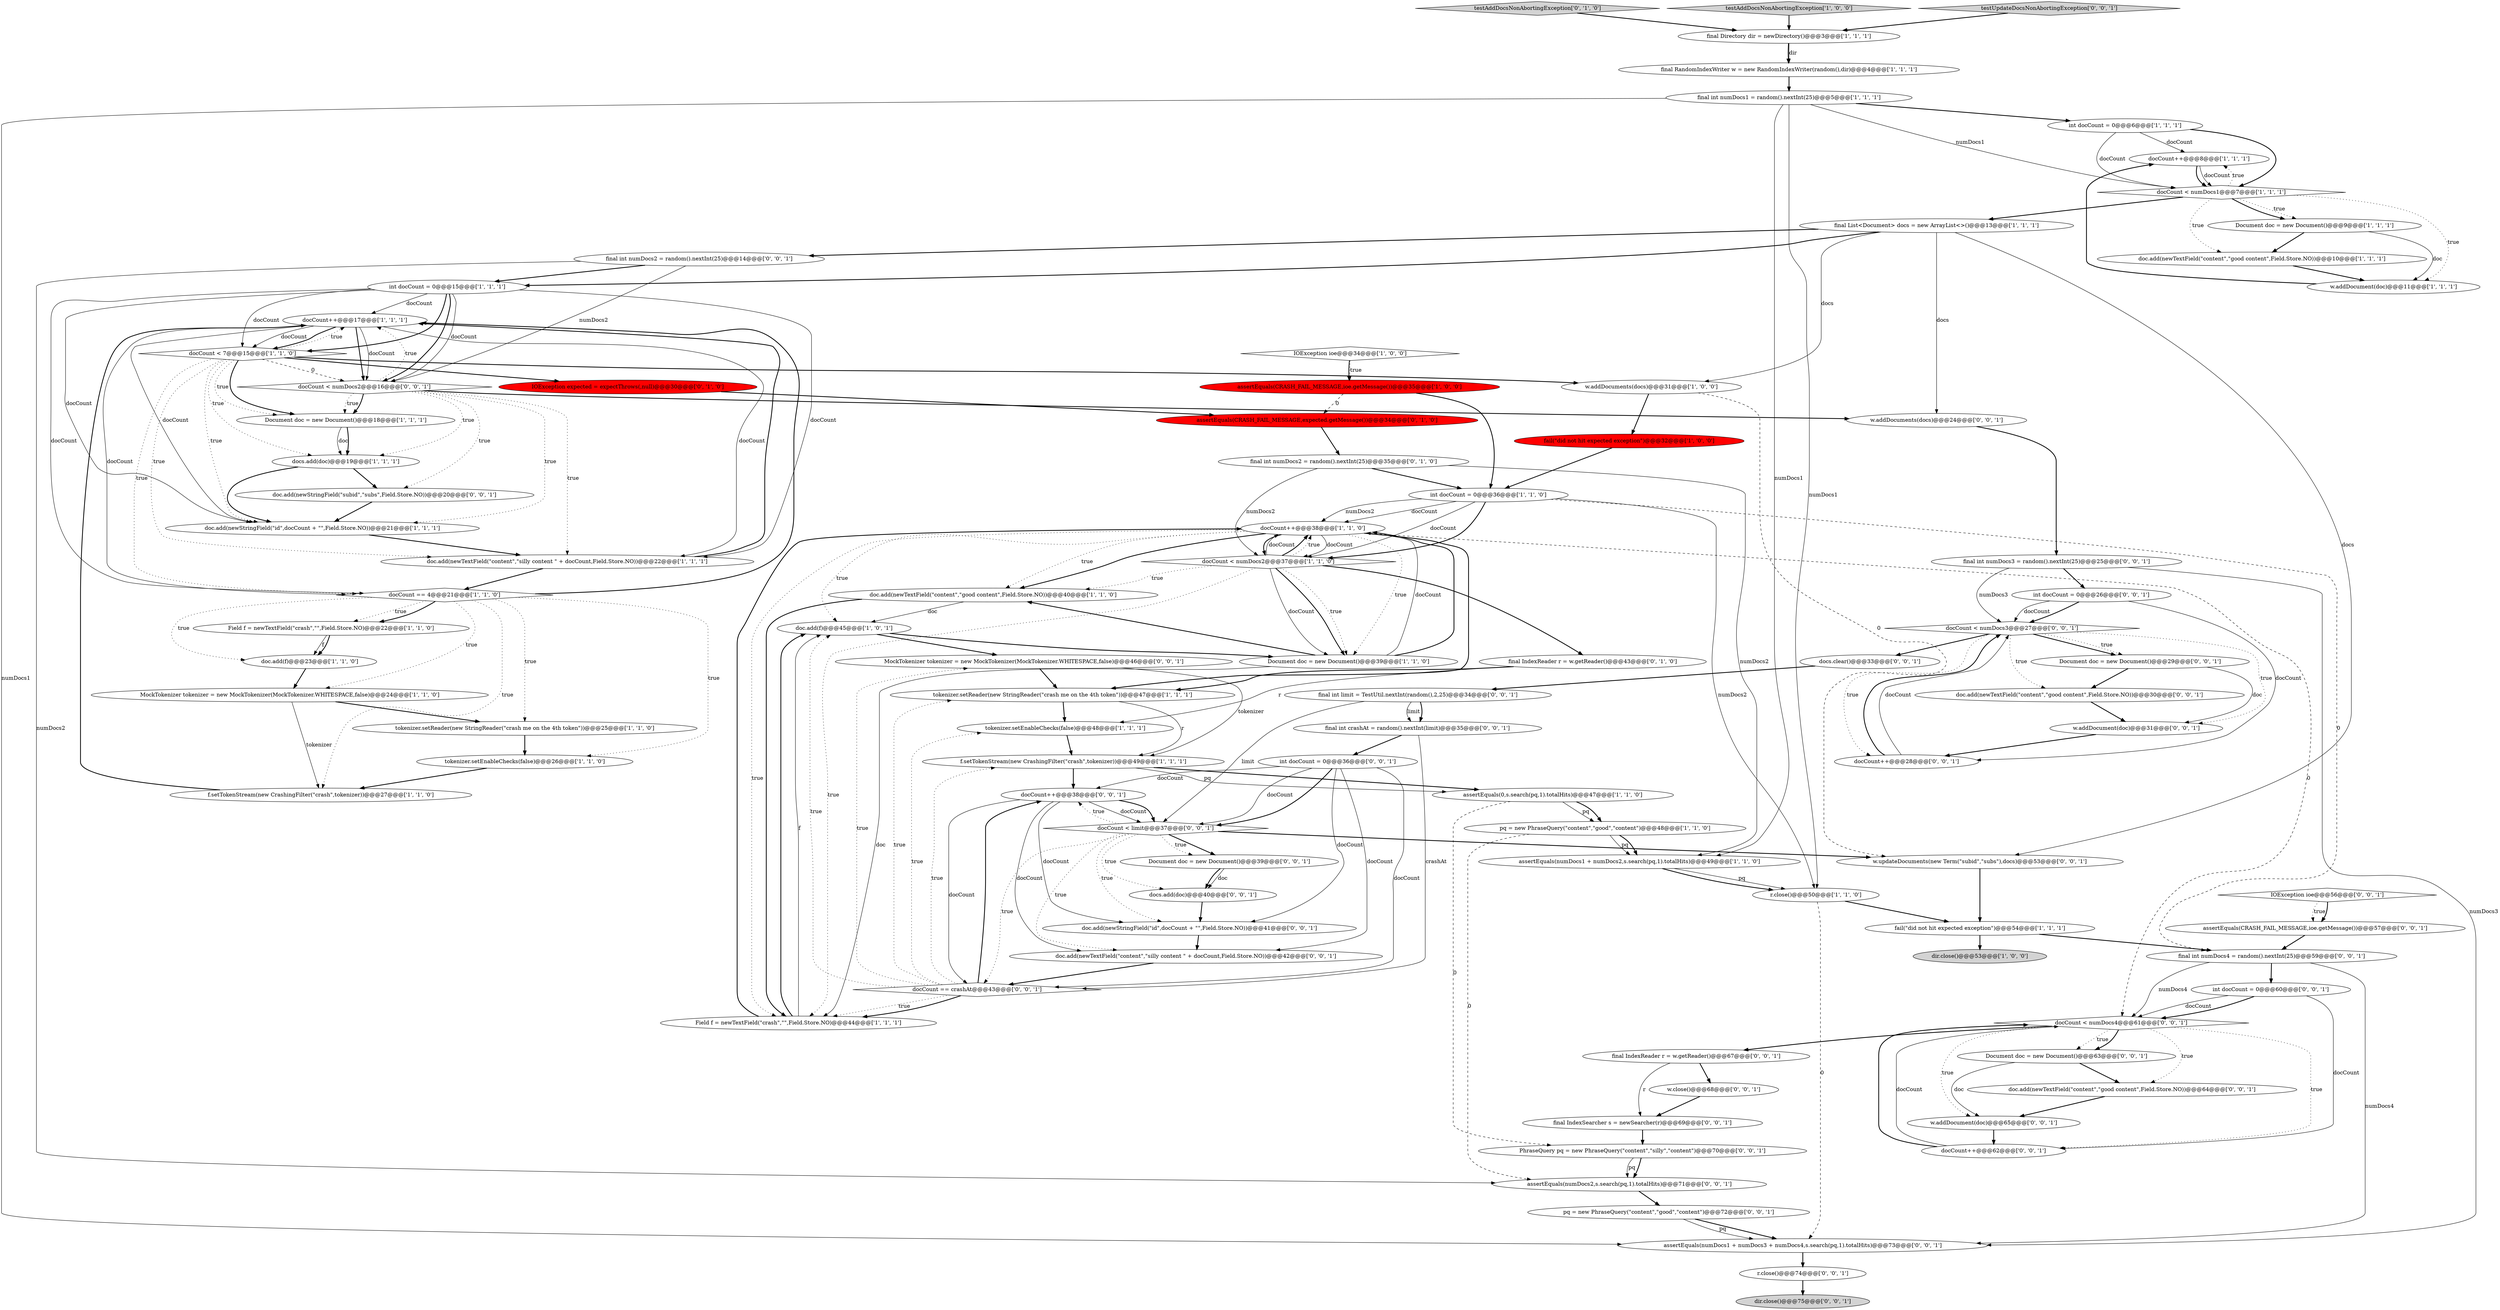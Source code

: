 digraph {
40 [style = filled, label = "final RandomIndexWriter w = new RandomIndexWriter(random(),dir)@@@4@@@['1', '1', '1']", fillcolor = white, shape = ellipse image = "AAA0AAABBB1BBB"];
63 [style = filled, label = "assertEquals(numDocs1 + numDocs3 + numDocs4,s.search(pq,1).totalHits)@@@73@@@['0', '0', '1']", fillcolor = white, shape = ellipse image = "AAA0AAABBB3BBB"];
72 [style = filled, label = "docCount++@@@62@@@['0', '0', '1']", fillcolor = white, shape = ellipse image = "AAA0AAABBB3BBB"];
3 [style = filled, label = "Field f = newTextField(\"crash\",\"\",Field.Store.NO)@@@22@@@['1', '1', '0']", fillcolor = white, shape = ellipse image = "AAA0AAABBB1BBB"];
39 [style = filled, label = "pq = new PhraseQuery(\"content\",\"good\",\"content\")@@@48@@@['1', '1', '0']", fillcolor = white, shape = ellipse image = "AAA0AAABBB1BBB"];
13 [style = filled, label = "MockTokenizer tokenizer = new MockTokenizer(MockTokenizer.WHITESPACE,false)@@@24@@@['1', '1', '0']", fillcolor = white, shape = ellipse image = "AAA0AAABBB1BBB"];
4 [style = filled, label = "int docCount = 0@@@36@@@['1', '1', '0']", fillcolor = white, shape = ellipse image = "AAA0AAABBB1BBB"];
46 [style = filled, label = "final IndexReader r = w.getReader()@@@43@@@['0', '1', '0']", fillcolor = white, shape = ellipse image = "AAA0AAABBB2BBB"];
27 [style = filled, label = "dir.close()@@@53@@@['1', '0', '0']", fillcolor = lightgray, shape = ellipse image = "AAA0AAABBB1BBB"];
47 [style = filled, label = "final int numDocs2 = random().nextInt(25)@@@35@@@['0', '1', '0']", fillcolor = white, shape = ellipse image = "AAA0AAABBB2BBB"];
26 [style = filled, label = "doc.add(newTextField(\"content\",\"good content\",Field.Store.NO))@@@40@@@['1', '1', '0']", fillcolor = white, shape = ellipse image = "AAA0AAABBB1BBB"];
64 [style = filled, label = "final int numDocs3 = random().nextInt(25)@@@25@@@['0', '0', '1']", fillcolor = white, shape = ellipse image = "AAA0AAABBB3BBB"];
84 [style = filled, label = "pq = new PhraseQuery(\"content\",\"good\",\"content\")@@@72@@@['0', '0', '1']", fillcolor = white, shape = ellipse image = "AAA0AAABBB3BBB"];
33 [style = filled, label = "tokenizer.setEnableChecks(false)@@@26@@@['1', '1', '0']", fillcolor = white, shape = ellipse image = "AAA0AAABBB1BBB"];
11 [style = filled, label = "assertEquals(0,s.search(pq,1).totalHits)@@@47@@@['1', '1', '0']", fillcolor = white, shape = ellipse image = "AAA0AAABBB1BBB"];
17 [style = filled, label = "int docCount = 0@@@6@@@['1', '1', '1']", fillcolor = white, shape = ellipse image = "AAA0AAABBB1BBB"];
56 [style = filled, label = "Document doc = new Document()@@@39@@@['0', '0', '1']", fillcolor = white, shape = ellipse image = "AAA0AAABBB3BBB"];
31 [style = filled, label = "docCount++@@@17@@@['1', '1', '1']", fillcolor = white, shape = ellipse image = "AAA0AAABBB1BBB"];
83 [style = filled, label = "final int numDocs4 = random().nextInt(25)@@@59@@@['0', '0', '1']", fillcolor = white, shape = ellipse image = "AAA0AAABBB3BBB"];
45 [style = filled, label = "testAddDocsNonAbortingException['0', '1', '0']", fillcolor = lightgray, shape = diamond image = "AAA0AAABBB2BBB"];
65 [style = filled, label = "final int limit = TestUtil.nextInt(random(),2,25)@@@34@@@['0', '0', '1']", fillcolor = white, shape = ellipse image = "AAA0AAABBB3BBB"];
91 [style = filled, label = "docCount < numDocs2@@@16@@@['0', '0', '1']", fillcolor = white, shape = diamond image = "AAA0AAABBB3BBB"];
76 [style = filled, label = "doc.add(newTextField(\"content\",\"good content\",Field.Store.NO))@@@64@@@['0', '0', '1']", fillcolor = white, shape = ellipse image = "AAA0AAABBB3BBB"];
28 [style = filled, label = "assertEquals(CRASH_FAIL_MESSAGE,ioe.getMessage())@@@35@@@['1', '0', '0']", fillcolor = red, shape = ellipse image = "AAA1AAABBB1BBB"];
38 [style = filled, label = "w.addDocument(doc)@@@11@@@['1', '1', '1']", fillcolor = white, shape = ellipse image = "AAA0AAABBB1BBB"];
16 [style = filled, label = "doc.add(newTextField(\"content\",\"good content\",Field.Store.NO))@@@10@@@['1', '1', '1']", fillcolor = white, shape = ellipse image = "AAA0AAABBB1BBB"];
23 [style = filled, label = "Document doc = new Document()@@@9@@@['1', '1', '1']", fillcolor = white, shape = ellipse image = "AAA0AAABBB1BBB"];
51 [style = filled, label = "assertEquals(numDocs2,s.search(pq,1).totalHits)@@@71@@@['0', '0', '1']", fillcolor = white, shape = ellipse image = "AAA0AAABBB3BBB"];
5 [style = filled, label = "IOException ioe@@@34@@@['1', '0', '0']", fillcolor = white, shape = diamond image = "AAA0AAABBB1BBB"];
37 [style = filled, label = "docCount++@@@8@@@['1', '1', '1']", fillcolor = white, shape = ellipse image = "AAA0AAABBB1BBB"];
71 [style = filled, label = "doc.add(newStringField(\"subid\",\"subs\",Field.Store.NO))@@@20@@@['0', '0', '1']", fillcolor = white, shape = ellipse image = "AAA0AAABBB3BBB"];
9 [style = filled, label = "final int numDocs1 = random().nextInt(25)@@@5@@@['1', '1', '1']", fillcolor = white, shape = ellipse image = "AAA0AAABBB1BBB"];
10 [style = filled, label = "doc.add(newStringField(\"id\",docCount + \"\",Field.Store.NO))@@@21@@@['1', '1', '1']", fillcolor = white, shape = ellipse image = "AAA0AAABBB1BBB"];
7 [style = filled, label = "doc.add(f)@@@45@@@['1', '0', '1']", fillcolor = white, shape = ellipse image = "AAA0AAABBB1BBB"];
50 [style = filled, label = "doc.add(newTextField(\"content\",\"silly content \" + docCount,Field.Store.NO))@@@42@@@['0', '0', '1']", fillcolor = white, shape = ellipse image = "AAA0AAABBB3BBB"];
43 [style = filled, label = "final Directory dir = newDirectory()@@@3@@@['1', '1', '1']", fillcolor = white, shape = ellipse image = "AAA0AAABBB1BBB"];
92 [style = filled, label = "Document doc = new Document()@@@63@@@['0', '0', '1']", fillcolor = white, shape = ellipse image = "AAA0AAABBB3BBB"];
57 [style = filled, label = "docCount < numDocs4@@@61@@@['0', '0', '1']", fillcolor = white, shape = diamond image = "AAA0AAABBB3BBB"];
60 [style = filled, label = "int docCount = 0@@@26@@@['0', '0', '1']", fillcolor = white, shape = ellipse image = "AAA0AAABBB3BBB"];
18 [style = filled, label = "Document doc = new Document()@@@18@@@['1', '1', '1']", fillcolor = white, shape = ellipse image = "AAA0AAABBB1BBB"];
19 [style = filled, label = "tokenizer.setReader(new StringReader(\"crash me on the 4th token\"))@@@47@@@['1', '1', '1']", fillcolor = white, shape = ellipse image = "AAA0AAABBB1BBB"];
55 [style = filled, label = "dir.close()@@@75@@@['0', '0', '1']", fillcolor = lightgray, shape = ellipse image = "AAA0AAABBB3BBB"];
44 [style = filled, label = "tokenizer.setEnableChecks(false)@@@48@@@['1', '1', '1']", fillcolor = white, shape = ellipse image = "AAA0AAABBB1BBB"];
2 [style = filled, label = "docs.add(doc)@@@19@@@['1', '1', '1']", fillcolor = white, shape = ellipse image = "AAA0AAABBB1BBB"];
42 [style = filled, label = "doc.add(f)@@@23@@@['1', '1', '0']", fillcolor = white, shape = ellipse image = "AAA0AAABBB1BBB"];
59 [style = filled, label = "final IndexSearcher s = newSearcher(r)@@@69@@@['0', '0', '1']", fillcolor = white, shape = ellipse image = "AAA0AAABBB3BBB"];
69 [style = filled, label = "docCount == crashAt@@@43@@@['0', '0', '1']", fillcolor = white, shape = diamond image = "AAA0AAABBB3BBB"];
6 [style = filled, label = "docCount++@@@38@@@['1', '1', '0']", fillcolor = white, shape = ellipse image = "AAA0AAABBB1BBB"];
30 [style = filled, label = "docCount < numDocs1@@@7@@@['1', '1', '1']", fillcolor = white, shape = diamond image = "AAA0AAABBB1BBB"];
14 [style = filled, label = "tokenizer.setReader(new StringReader(\"crash me on the 4th token\"))@@@25@@@['1', '1', '0']", fillcolor = white, shape = ellipse image = "AAA0AAABBB1BBB"];
20 [style = filled, label = "w.addDocuments(docs)@@@31@@@['1', '0', '0']", fillcolor = white, shape = ellipse image = "AAA0AAABBB1BBB"];
73 [style = filled, label = "docs.add(doc)@@@40@@@['0', '0', '1']", fillcolor = white, shape = ellipse image = "AAA0AAABBB3BBB"];
1 [style = filled, label = "assertEquals(numDocs1 + numDocs2,s.search(pq,1).totalHits)@@@49@@@['1', '1', '0']", fillcolor = white, shape = ellipse image = "AAA0AAABBB1BBB"];
66 [style = filled, label = "w.addDocument(doc)@@@65@@@['0', '0', '1']", fillcolor = white, shape = ellipse image = "AAA0AAABBB3BBB"];
90 [style = filled, label = "w.updateDocuments(new Term(\"subid\",\"subs\"),docs)@@@53@@@['0', '0', '1']", fillcolor = white, shape = ellipse image = "AAA0AAABBB3BBB"];
81 [style = filled, label = "r.close()@@@74@@@['0', '0', '1']", fillcolor = white, shape = ellipse image = "AAA0AAABBB3BBB"];
88 [style = filled, label = "w.addDocuments(docs)@@@24@@@['0', '0', '1']", fillcolor = white, shape = ellipse image = "AAA0AAABBB3BBB"];
12 [style = filled, label = "f.setTokenStream(new CrashingFilter(\"crash\",tokenizer))@@@27@@@['1', '1', '0']", fillcolor = white, shape = ellipse image = "AAA0AAABBB1BBB"];
41 [style = filled, label = "int docCount = 0@@@15@@@['1', '1', '1']", fillcolor = white, shape = ellipse image = "AAA0AAABBB1BBB"];
54 [style = filled, label = "assertEquals(CRASH_FAIL_MESSAGE,ioe.getMessage())@@@57@@@['0', '0', '1']", fillcolor = white, shape = ellipse image = "AAA0AAABBB3BBB"];
85 [style = filled, label = "doc.add(newStringField(\"id\",docCount + \"\",Field.Store.NO))@@@41@@@['0', '0', '1']", fillcolor = white, shape = ellipse image = "AAA0AAABBB3BBB"];
61 [style = filled, label = "w.addDocument(doc)@@@31@@@['0', '0', '1']", fillcolor = white, shape = ellipse image = "AAA0AAABBB3BBB"];
24 [style = filled, label = "fail(\"did not hit expected exception\")@@@54@@@['1', '1', '1']", fillcolor = white, shape = ellipse image = "AAA0AAABBB1BBB"];
86 [style = filled, label = "Document doc = new Document()@@@29@@@['0', '0', '1']", fillcolor = white, shape = ellipse image = "AAA0AAABBB3BBB"];
29 [style = filled, label = "r.close()@@@50@@@['1', '1', '0']", fillcolor = white, shape = ellipse image = "AAA0AAABBB1BBB"];
15 [style = filled, label = "testAddDocsNonAbortingException['1', '0', '0']", fillcolor = lightgray, shape = diamond image = "AAA0AAABBB1BBB"];
35 [style = filled, label = "Field f = newTextField(\"crash\",\"\",Field.Store.NO)@@@44@@@['1', '1', '1']", fillcolor = white, shape = ellipse image = "AAA0AAABBB1BBB"];
87 [style = filled, label = "final IndexReader r = w.getReader()@@@67@@@['0', '0', '1']", fillcolor = white, shape = ellipse image = "AAA0AAABBB3BBB"];
53 [style = filled, label = "final int crashAt = random().nextInt(limit)@@@35@@@['0', '0', '1']", fillcolor = white, shape = ellipse image = "AAA0AAABBB3BBB"];
22 [style = filled, label = "fail(\"did not hit expected exception\")@@@32@@@['1', '0', '0']", fillcolor = red, shape = ellipse image = "AAA1AAABBB1BBB"];
75 [style = filled, label = "testUpdateDocsNonAbortingException['0', '0', '1']", fillcolor = lightgray, shape = diamond image = "AAA0AAABBB3BBB"];
70 [style = filled, label = "PhraseQuery pq = new PhraseQuery(\"content\",\"silly\",\"content\")@@@70@@@['0', '0', '1']", fillcolor = white, shape = ellipse image = "AAA0AAABBB3BBB"];
32 [style = filled, label = "docCount == 4@@@21@@@['1', '1', '0']", fillcolor = white, shape = diamond image = "AAA0AAABBB1BBB"];
80 [style = filled, label = "int docCount = 0@@@36@@@['0', '0', '1']", fillcolor = white, shape = ellipse image = "AAA0AAABBB3BBB"];
0 [style = filled, label = "doc.add(newTextField(\"content\",\"silly content \" + docCount,Field.Store.NO))@@@22@@@['1', '1', '1']", fillcolor = white, shape = ellipse image = "AAA0AAABBB1BBB"];
77 [style = filled, label = "w.close()@@@68@@@['0', '0', '1']", fillcolor = white, shape = ellipse image = "AAA0AAABBB3BBB"];
21 [style = filled, label = "Document doc = new Document()@@@39@@@['1', '1', '0']", fillcolor = white, shape = ellipse image = "AAA0AAABBB1BBB"];
52 [style = filled, label = "MockTokenizer tokenizer = new MockTokenizer(MockTokenizer.WHITESPACE,false)@@@46@@@['0', '0', '1']", fillcolor = white, shape = ellipse image = "AAA0AAABBB3BBB"];
68 [style = filled, label = "doc.add(newTextField(\"content\",\"good content\",Field.Store.NO))@@@30@@@['0', '0', '1']", fillcolor = white, shape = ellipse image = "AAA0AAABBB3BBB"];
78 [style = filled, label = "docCount < numDocs3@@@27@@@['0', '0', '1']", fillcolor = white, shape = diamond image = "AAA0AAABBB3BBB"];
34 [style = filled, label = "docCount < numDocs2@@@37@@@['1', '1', '0']", fillcolor = white, shape = diamond image = "AAA0AAABBB1BBB"];
49 [style = filled, label = "assertEquals(CRASH_FAIL_MESSAGE,expected.getMessage())@@@34@@@['0', '1', '0']", fillcolor = red, shape = ellipse image = "AAA1AAABBB2BBB"];
62 [style = filled, label = "docCount++@@@38@@@['0', '0', '1']", fillcolor = white, shape = ellipse image = "AAA0AAABBB3BBB"];
48 [style = filled, label = "IOException expected = expectThrows(,null)@@@30@@@['0', '1', '0']", fillcolor = red, shape = ellipse image = "AAA1AAABBB2BBB"];
82 [style = filled, label = "int docCount = 0@@@60@@@['0', '0', '1']", fillcolor = white, shape = ellipse image = "AAA0AAABBB3BBB"];
79 [style = filled, label = "docCount < limit@@@37@@@['0', '0', '1']", fillcolor = white, shape = diamond image = "AAA0AAABBB3BBB"];
89 [style = filled, label = "IOException ioe@@@56@@@['0', '0', '1']", fillcolor = white, shape = diamond image = "AAA0AAABBB3BBB"];
25 [style = filled, label = "f.setTokenStream(new CrashingFilter(\"crash\",tokenizer))@@@49@@@['1', '1', '1']", fillcolor = white, shape = ellipse image = "AAA0AAABBB1BBB"];
36 [style = filled, label = "final List<Document> docs = new ArrayList<>()@@@13@@@['1', '1', '1']", fillcolor = white, shape = ellipse image = "AAA0AAABBB1BBB"];
8 [style = filled, label = "docCount < 7@@@15@@@['1', '1', '0']", fillcolor = white, shape = diamond image = "AAA0AAABBB1BBB"];
67 [style = filled, label = "docs.clear()@@@33@@@['0', '0', '1']", fillcolor = white, shape = ellipse image = "AAA0AAABBB3BBB"];
74 [style = filled, label = "docCount++@@@28@@@['0', '0', '1']", fillcolor = white, shape = ellipse image = "AAA0AAABBB3BBB"];
58 [style = filled, label = "final int numDocs2 = random().nextInt(25)@@@14@@@['0', '0', '1']", fillcolor = white, shape = ellipse image = "AAA0AAABBB3BBB"];
34->46 [style = bold, label=""];
1->29 [style = solid, label="pq"];
46->44 [style = solid, label="r"];
69->7 [style = dotted, label="true"];
39->51 [style = dashed, label="0"];
11->70 [style = dashed, label="0"];
54->83 [style = bold, label=""];
62->79 [style = solid, label="docCount"];
72->57 [style = bold, label=""];
41->8 [style = bold, label=""];
91->0 [style = dotted, label="true"];
6->34 [style = solid, label="docCount"];
31->91 [style = bold, label=""];
83->57 [style = solid, label="numDocs4"];
23->38 [style = solid, label="doc"];
30->36 [style = bold, label=""];
91->71 [style = dotted, label="true"];
5->28 [style = bold, label=""];
7->52 [style = bold, label=""];
70->51 [style = bold, label=""];
79->62 [style = dotted, label="true"];
57->66 [style = dotted, label="true"];
19->25 [style = solid, label="r"];
34->26 [style = dotted, label="true"];
39->1 [style = solid, label="pq"];
22->4 [style = bold, label=""];
19->44 [style = bold, label=""];
85->50 [style = bold, label=""];
43->40 [style = bold, label=""];
78->68 [style = dotted, label="true"];
60->78 [style = bold, label=""];
63->81 [style = bold, label=""];
21->26 [style = bold, label=""];
41->32 [style = solid, label="docCount"];
47->1 [style = solid, label="numDocs2"];
32->42 [style = dotted, label="true"];
6->26 [style = dotted, label="true"];
8->20 [style = bold, label=""];
45->43 [style = bold, label=""];
91->2 [style = dotted, label="true"];
4->6 [style = solid, label="numDocs2"];
87->77 [style = bold, label=""];
3->42 [style = solid, label="f"];
26->35 [style = bold, label=""];
32->3 [style = dotted, label="true"];
8->0 [style = dotted, label="true"];
62->69 [style = solid, label="docCount"];
69->35 [style = dotted, label="true"];
32->13 [style = dotted, label="true"];
41->31 [style = solid, label="docCount"];
72->57 [style = solid, label="docCount"];
32->3 [style = bold, label=""];
64->60 [style = bold, label=""];
13->14 [style = bold, label=""];
35->7 [style = bold, label=""];
24->27 [style = bold, label=""];
77->59 [style = bold, label=""];
8->31 [style = dotted, label="true"];
78->74 [style = dotted, label="true"];
83->63 [style = solid, label="numDocs4"];
79->69 [style = dotted, label="true"];
61->74 [style = bold, label=""];
57->72 [style = dotted, label="true"];
4->34 [style = solid, label="docCount"];
41->0 [style = solid, label="docCount"];
79->56 [style = bold, label=""];
48->49 [style = bold, label=""];
25->62 [style = bold, label=""];
91->88 [style = bold, label=""];
50->69 [style = bold, label=""];
36->41 [style = bold, label=""];
74->78 [style = bold, label=""];
34->21 [style = solid, label="docCount"];
8->18 [style = bold, label=""];
69->44 [style = dotted, label="true"];
9->29 [style = solid, label="numDocs1"];
62->79 [style = bold, label=""];
57->76 [style = dotted, label="true"];
9->17 [style = bold, label=""];
36->88 [style = solid, label="docs"];
34->6 [style = solid, label="docCount"];
81->55 [style = bold, label=""];
52->19 [style = bold, label=""];
32->12 [style = dotted, label="true"];
78->86 [style = bold, label=""];
84->63 [style = bold, label=""];
47->34 [style = solid, label="numDocs2"];
60->74 [style = solid, label="docCount"];
69->62 [style = bold, label=""];
36->58 [style = bold, label=""];
92->66 [style = solid, label="doc"];
13->12 [style = solid, label="tokenizer"];
57->92 [style = dotted, label="true"];
8->91 [style = dashed, label="0"];
6->57 [style = dashed, label="0"];
80->79 [style = bold, label=""];
79->50 [style = dotted, label="true"];
17->30 [style = solid, label="docCount"];
35->7 [style = solid, label="f"];
38->37 [style = bold, label=""];
89->54 [style = dotted, label="true"];
88->64 [style = bold, label=""];
90->24 [style = bold, label=""];
79->73 [style = dotted, label="true"];
62->85 [style = solid, label="docCount"];
10->0 [style = bold, label=""];
30->23 [style = dotted, label="true"];
71->10 [style = bold, label=""];
6->7 [style = dotted, label="true"];
53->69 [style = solid, label="crashAt"];
8->18 [style = dotted, label="true"];
91->31 [style = dotted, label="true"];
46->19 [style = bold, label=""];
79->56 [style = dotted, label="true"];
65->53 [style = bold, label=""];
62->50 [style = solid, label="docCount"];
21->35 [style = solid, label="doc"];
36->20 [style = solid, label="docs"];
32->31 [style = bold, label=""];
12->31 [style = bold, label=""];
91->18 [style = dotted, label="true"];
0->31 [style = bold, label=""];
86->68 [style = bold, label=""];
4->29 [style = solid, label="numDocs2"];
58->51 [style = solid, label="numDocs2"];
2->71 [style = bold, label=""];
74->78 [style = solid, label="docCount"];
31->0 [style = solid, label="docCount"];
6->26 [style = bold, label=""];
6->34 [style = bold, label=""];
26->7 [style = solid, label="doc"];
37->30 [style = bold, label=""];
8->2 [style = dotted, label="true"];
64->78 [style = solid, label="numDocs3"];
40->9 [style = bold, label=""];
82->57 [style = bold, label=""];
86->61 [style = solid, label="doc"];
31->32 [style = solid, label="docCount"];
33->12 [style = bold, label=""];
28->49 [style = dashed, label="0"];
2->10 [style = bold, label=""];
32->14 [style = dotted, label="true"];
76->66 [style = bold, label=""];
9->30 [style = solid, label="numDocs1"];
3->42 [style = bold, label=""];
32->33 [style = dotted, label="true"];
21->6 [style = solid, label="docCount"];
4->6 [style = solid, label="docCount"];
69->52 [style = dotted, label="true"];
87->59 [style = solid, label="r"];
51->84 [style = bold, label=""];
53->80 [style = bold, label=""];
89->54 [style = bold, label=""];
34->35 [style = dotted, label="true"];
25->11 [style = solid, label="pq"];
20->90 [style = dashed, label="0"];
4->83 [style = dashed, label="0"];
91->10 [style = dotted, label="true"];
41->8 [style = solid, label="docCount"];
15->43 [style = bold, label=""];
59->70 [style = bold, label=""];
18->2 [style = solid, label="doc"];
84->63 [style = solid, label="pq"];
39->1 [style = bold, label=""];
44->25 [style = bold, label=""];
31->91 [style = solid, label="docCount"];
80->62 [style = solid, label="docCount"];
41->91 [style = bold, label=""];
30->37 [style = dotted, label="true"];
80->69 [style = solid, label="docCount"];
9->1 [style = solid, label="numDocs1"];
37->30 [style = solid, label="docCount"];
0->32 [style = bold, label=""];
1->29 [style = bold, label=""];
79->90 [style = bold, label=""];
6->21 [style = dotted, label="true"];
69->25 [style = dotted, label="true"];
56->73 [style = solid, label="doc"];
31->8 [style = solid, label="docCount"];
31->8 [style = bold, label=""];
11->39 [style = solid, label="pq"];
65->79 [style = solid, label="limit"];
57->92 [style = bold, label=""];
4->34 [style = bold, label=""];
34->21 [style = bold, label=""];
57->87 [style = bold, label=""];
5->28 [style = dotted, label="true"];
92->76 [style = bold, label=""];
34->21 [style = dotted, label="true"];
41->91 [style = solid, label="docCount"];
91->18 [style = bold, label=""];
23->16 [style = bold, label=""];
42->13 [style = bold, label=""];
56->73 [style = bold, label=""];
64->63 [style = solid, label="numDocs3"];
21->6 [style = bold, label=""];
35->6 [style = bold, label=""];
41->10 [style = solid, label="docCount"];
80->79 [style = solid, label="docCount"];
78->61 [style = dotted, label="true"];
30->23 [style = bold, label=""];
17->30 [style = bold, label=""];
36->90 [style = solid, label="docs"];
6->19 [style = bold, label=""];
65->53 [style = solid, label="limit"];
60->78 [style = solid, label="docCount"];
70->51 [style = solid, label="pq"];
18->2 [style = bold, label=""];
8->10 [style = dotted, label="true"];
67->65 [style = bold, label=""];
8->32 [style = dotted, label="true"];
79->85 [style = dotted, label="true"];
58->41 [style = bold, label=""];
69->35 [style = bold, label=""];
14->33 [style = bold, label=""];
80->85 [style = solid, label="docCount"];
80->50 [style = solid, label="docCount"];
20->22 [style = bold, label=""];
49->47 [style = bold, label=""];
58->91 [style = solid, label="numDocs2"];
83->82 [style = bold, label=""];
29->63 [style = dashed, label="0"];
8->48 [style = bold, label=""];
52->25 [style = solid, label="tokenizer"];
75->43 [style = bold, label=""];
30->16 [style = dotted, label="true"];
69->19 [style = dotted, label="true"];
25->11 [style = bold, label=""];
17->37 [style = solid, label="docCount"];
43->40 [style = solid, label="dir"];
34->6 [style = bold, label=""];
78->67 [style = bold, label=""];
73->85 [style = bold, label=""];
30->38 [style = dotted, label="true"];
24->83 [style = bold, label=""];
31->10 [style = solid, label="docCount"];
7->21 [style = bold, label=""];
11->39 [style = bold, label=""];
66->72 [style = bold, label=""];
6->35 [style = dotted, label="true"];
68->61 [style = bold, label=""];
34->6 [style = dotted, label="true"];
78->86 [style = dotted, label="true"];
9->63 [style = solid, label="numDocs1"];
29->24 [style = bold, label=""];
82->57 [style = solid, label="docCount"];
16->38 [style = bold, label=""];
28->4 [style = bold, label=""];
47->4 [style = bold, label=""];
82->72 [style = solid, label="docCount"];
}
